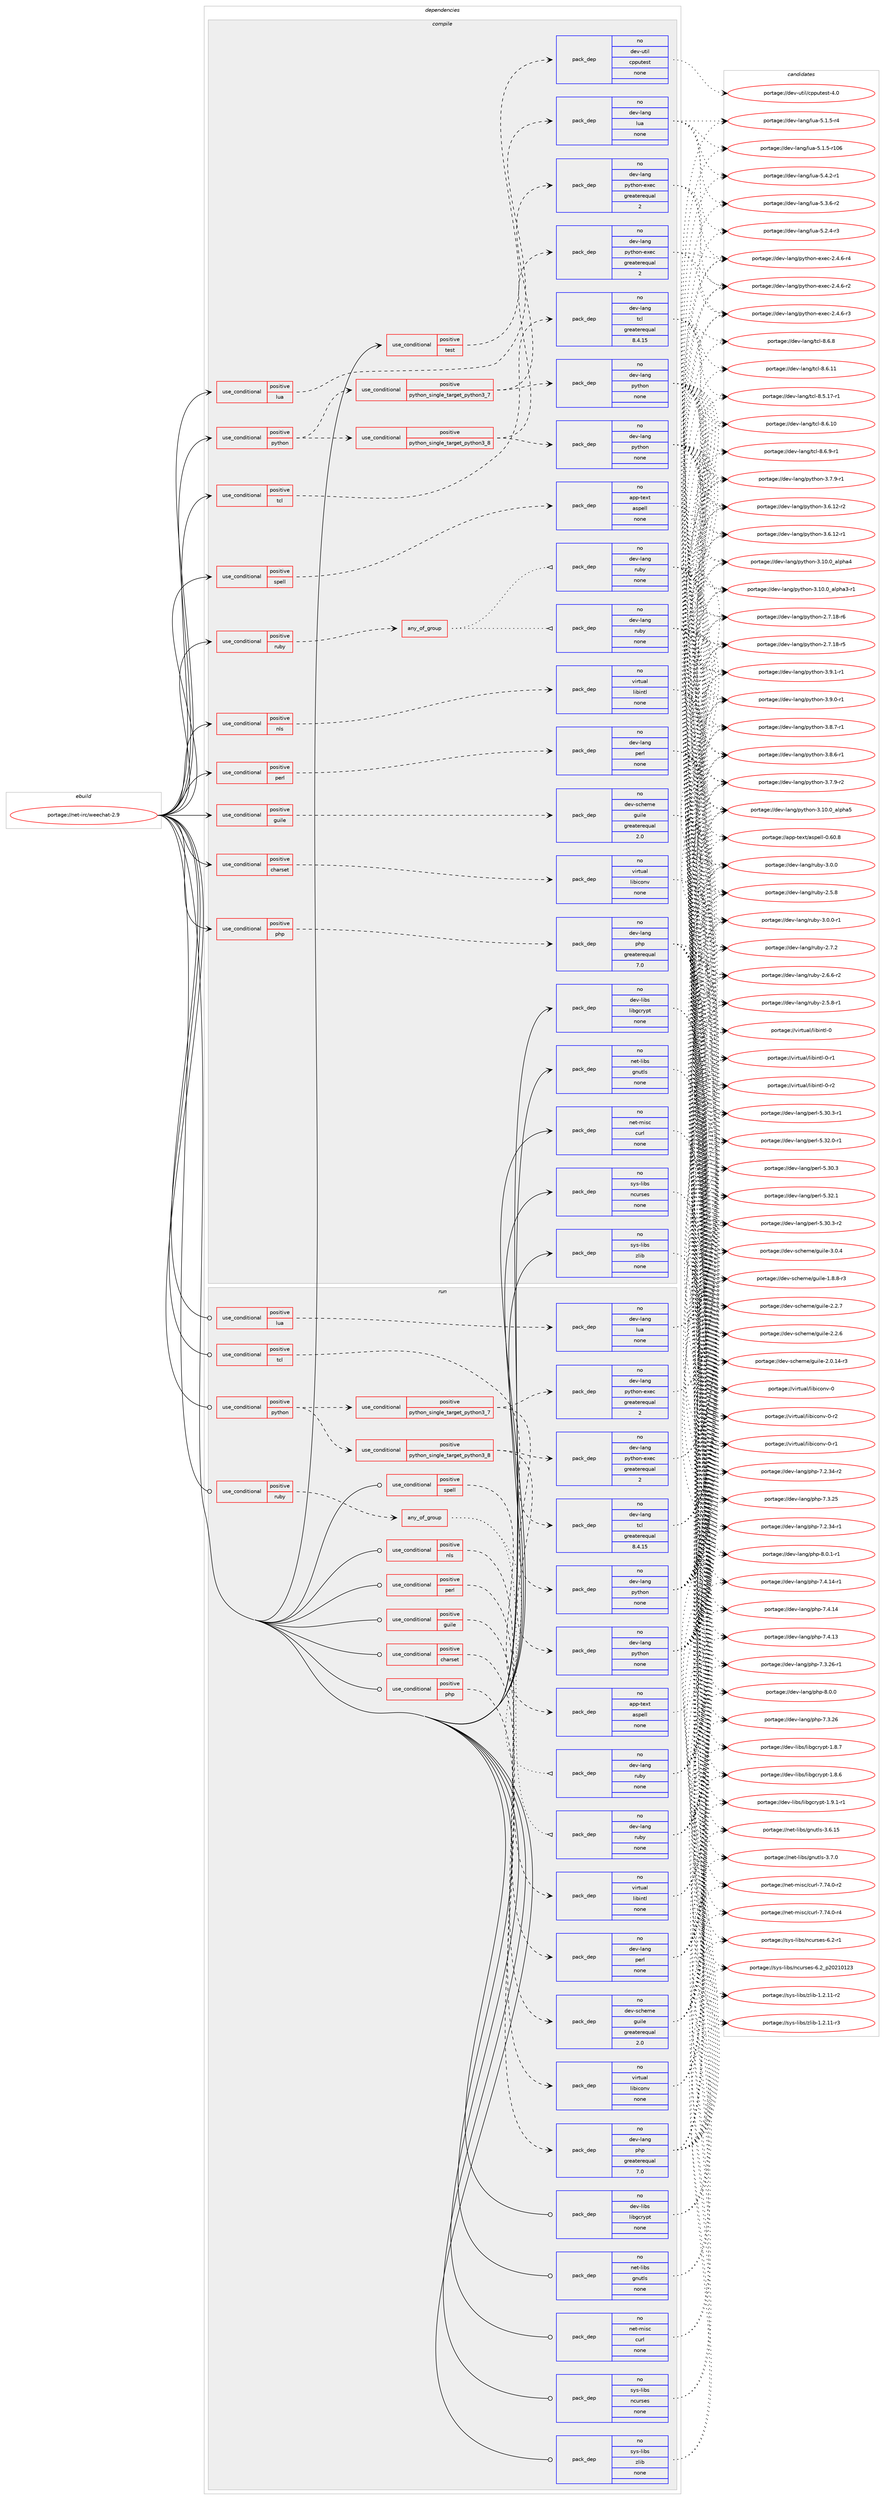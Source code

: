 digraph prolog {

# *************
# Graph options
# *************

newrank=true;
concentrate=true;
compound=true;
graph [rankdir=LR,fontname=Helvetica,fontsize=10,ranksep=1.5];#, ranksep=2.5, nodesep=0.2];
edge  [arrowhead=vee];
node  [fontname=Helvetica,fontsize=10];

# **********
# The ebuild
# **********

subgraph cluster_leftcol {
color=gray;
rank=same;
label=<<i>ebuild</i>>;
id [label="portage://net-irc/weechat-2.9", color=red, width=4, href="../net-irc/weechat-2.9.svg"];
}

# ****************
# The dependencies
# ****************

subgraph cluster_midcol {
color=gray;
label=<<i>dependencies</i>>;
subgraph cluster_compile {
fillcolor="#eeeeee";
style=filled;
label=<<i>compile</i>>;
subgraph cond8462 {
dependency27606 [label=<<TABLE BORDER="0" CELLBORDER="1" CELLSPACING="0" CELLPADDING="4"><TR><TD ROWSPAN="3" CELLPADDING="10">use_conditional</TD></TR><TR><TD>positive</TD></TR><TR><TD>charset</TD></TR></TABLE>>, shape=none, color=red];
subgraph pack18905 {
dependency27607 [label=<<TABLE BORDER="0" CELLBORDER="1" CELLSPACING="0" CELLPADDING="4" WIDTH="220"><TR><TD ROWSPAN="6" CELLPADDING="30">pack_dep</TD></TR><TR><TD WIDTH="110">no</TD></TR><TR><TD>virtual</TD></TR><TR><TD>libiconv</TD></TR><TR><TD>none</TD></TR><TR><TD></TD></TR></TABLE>>, shape=none, color=blue];
}
dependency27606:e -> dependency27607:w [weight=20,style="dashed",arrowhead="vee"];
}
id:e -> dependency27606:w [weight=20,style="solid",arrowhead="vee"];
subgraph cond8463 {
dependency27608 [label=<<TABLE BORDER="0" CELLBORDER="1" CELLSPACING="0" CELLPADDING="4"><TR><TD ROWSPAN="3" CELLPADDING="10">use_conditional</TD></TR><TR><TD>positive</TD></TR><TR><TD>guile</TD></TR></TABLE>>, shape=none, color=red];
subgraph pack18906 {
dependency27609 [label=<<TABLE BORDER="0" CELLBORDER="1" CELLSPACING="0" CELLPADDING="4" WIDTH="220"><TR><TD ROWSPAN="6" CELLPADDING="30">pack_dep</TD></TR><TR><TD WIDTH="110">no</TD></TR><TR><TD>dev-scheme</TD></TR><TR><TD>guile</TD></TR><TR><TD>greaterequal</TD></TR><TR><TD>2.0</TD></TR></TABLE>>, shape=none, color=blue];
}
dependency27608:e -> dependency27609:w [weight=20,style="dashed",arrowhead="vee"];
}
id:e -> dependency27608:w [weight=20,style="solid",arrowhead="vee"];
subgraph cond8464 {
dependency27610 [label=<<TABLE BORDER="0" CELLBORDER="1" CELLSPACING="0" CELLPADDING="4"><TR><TD ROWSPAN="3" CELLPADDING="10">use_conditional</TD></TR><TR><TD>positive</TD></TR><TR><TD>lua</TD></TR></TABLE>>, shape=none, color=red];
subgraph pack18907 {
dependency27611 [label=<<TABLE BORDER="0" CELLBORDER="1" CELLSPACING="0" CELLPADDING="4" WIDTH="220"><TR><TD ROWSPAN="6" CELLPADDING="30">pack_dep</TD></TR><TR><TD WIDTH="110">no</TD></TR><TR><TD>dev-lang</TD></TR><TR><TD>lua</TD></TR><TR><TD>none</TD></TR><TR><TD></TD></TR></TABLE>>, shape=none, color=blue];
}
dependency27610:e -> dependency27611:w [weight=20,style="dashed",arrowhead="vee"];
}
id:e -> dependency27610:w [weight=20,style="solid",arrowhead="vee"];
subgraph cond8465 {
dependency27612 [label=<<TABLE BORDER="0" CELLBORDER="1" CELLSPACING="0" CELLPADDING="4"><TR><TD ROWSPAN="3" CELLPADDING="10">use_conditional</TD></TR><TR><TD>positive</TD></TR><TR><TD>nls</TD></TR></TABLE>>, shape=none, color=red];
subgraph pack18908 {
dependency27613 [label=<<TABLE BORDER="0" CELLBORDER="1" CELLSPACING="0" CELLPADDING="4" WIDTH="220"><TR><TD ROWSPAN="6" CELLPADDING="30">pack_dep</TD></TR><TR><TD WIDTH="110">no</TD></TR><TR><TD>virtual</TD></TR><TR><TD>libintl</TD></TR><TR><TD>none</TD></TR><TR><TD></TD></TR></TABLE>>, shape=none, color=blue];
}
dependency27612:e -> dependency27613:w [weight=20,style="dashed",arrowhead="vee"];
}
id:e -> dependency27612:w [weight=20,style="solid",arrowhead="vee"];
subgraph cond8466 {
dependency27614 [label=<<TABLE BORDER="0" CELLBORDER="1" CELLSPACING="0" CELLPADDING="4"><TR><TD ROWSPAN="3" CELLPADDING="10">use_conditional</TD></TR><TR><TD>positive</TD></TR><TR><TD>perl</TD></TR></TABLE>>, shape=none, color=red];
subgraph pack18909 {
dependency27615 [label=<<TABLE BORDER="0" CELLBORDER="1" CELLSPACING="0" CELLPADDING="4" WIDTH="220"><TR><TD ROWSPAN="6" CELLPADDING="30">pack_dep</TD></TR><TR><TD WIDTH="110">no</TD></TR><TR><TD>dev-lang</TD></TR><TR><TD>perl</TD></TR><TR><TD>none</TD></TR><TR><TD></TD></TR></TABLE>>, shape=none, color=blue];
}
dependency27614:e -> dependency27615:w [weight=20,style="dashed",arrowhead="vee"];
}
id:e -> dependency27614:w [weight=20,style="solid",arrowhead="vee"];
subgraph cond8467 {
dependency27616 [label=<<TABLE BORDER="0" CELLBORDER="1" CELLSPACING="0" CELLPADDING="4"><TR><TD ROWSPAN="3" CELLPADDING="10">use_conditional</TD></TR><TR><TD>positive</TD></TR><TR><TD>php</TD></TR></TABLE>>, shape=none, color=red];
subgraph pack18910 {
dependency27617 [label=<<TABLE BORDER="0" CELLBORDER="1" CELLSPACING="0" CELLPADDING="4" WIDTH="220"><TR><TD ROWSPAN="6" CELLPADDING="30">pack_dep</TD></TR><TR><TD WIDTH="110">no</TD></TR><TR><TD>dev-lang</TD></TR><TR><TD>php</TD></TR><TR><TD>greaterequal</TD></TR><TR><TD>7.0</TD></TR></TABLE>>, shape=none, color=blue];
}
dependency27616:e -> dependency27617:w [weight=20,style="dashed",arrowhead="vee"];
}
id:e -> dependency27616:w [weight=20,style="solid",arrowhead="vee"];
subgraph cond8468 {
dependency27618 [label=<<TABLE BORDER="0" CELLBORDER="1" CELLSPACING="0" CELLPADDING="4"><TR><TD ROWSPAN="3" CELLPADDING="10">use_conditional</TD></TR><TR><TD>positive</TD></TR><TR><TD>python</TD></TR></TABLE>>, shape=none, color=red];
subgraph cond8469 {
dependency27619 [label=<<TABLE BORDER="0" CELLBORDER="1" CELLSPACING="0" CELLPADDING="4"><TR><TD ROWSPAN="3" CELLPADDING="10">use_conditional</TD></TR><TR><TD>positive</TD></TR><TR><TD>python_single_target_python3_7</TD></TR></TABLE>>, shape=none, color=red];
subgraph pack18911 {
dependency27620 [label=<<TABLE BORDER="0" CELLBORDER="1" CELLSPACING="0" CELLPADDING="4" WIDTH="220"><TR><TD ROWSPAN="6" CELLPADDING="30">pack_dep</TD></TR><TR><TD WIDTH="110">no</TD></TR><TR><TD>dev-lang</TD></TR><TR><TD>python</TD></TR><TR><TD>none</TD></TR><TR><TD></TD></TR></TABLE>>, shape=none, color=blue];
}
dependency27619:e -> dependency27620:w [weight=20,style="dashed",arrowhead="vee"];
subgraph pack18912 {
dependency27621 [label=<<TABLE BORDER="0" CELLBORDER="1" CELLSPACING="0" CELLPADDING="4" WIDTH="220"><TR><TD ROWSPAN="6" CELLPADDING="30">pack_dep</TD></TR><TR><TD WIDTH="110">no</TD></TR><TR><TD>dev-lang</TD></TR><TR><TD>python-exec</TD></TR><TR><TD>greaterequal</TD></TR><TR><TD>2</TD></TR></TABLE>>, shape=none, color=blue];
}
dependency27619:e -> dependency27621:w [weight=20,style="dashed",arrowhead="vee"];
}
dependency27618:e -> dependency27619:w [weight=20,style="dashed",arrowhead="vee"];
subgraph cond8470 {
dependency27622 [label=<<TABLE BORDER="0" CELLBORDER="1" CELLSPACING="0" CELLPADDING="4"><TR><TD ROWSPAN="3" CELLPADDING="10">use_conditional</TD></TR><TR><TD>positive</TD></TR><TR><TD>python_single_target_python3_8</TD></TR></TABLE>>, shape=none, color=red];
subgraph pack18913 {
dependency27623 [label=<<TABLE BORDER="0" CELLBORDER="1" CELLSPACING="0" CELLPADDING="4" WIDTH="220"><TR><TD ROWSPAN="6" CELLPADDING="30">pack_dep</TD></TR><TR><TD WIDTH="110">no</TD></TR><TR><TD>dev-lang</TD></TR><TR><TD>python</TD></TR><TR><TD>none</TD></TR><TR><TD></TD></TR></TABLE>>, shape=none, color=blue];
}
dependency27622:e -> dependency27623:w [weight=20,style="dashed",arrowhead="vee"];
subgraph pack18914 {
dependency27624 [label=<<TABLE BORDER="0" CELLBORDER="1" CELLSPACING="0" CELLPADDING="4" WIDTH="220"><TR><TD ROWSPAN="6" CELLPADDING="30">pack_dep</TD></TR><TR><TD WIDTH="110">no</TD></TR><TR><TD>dev-lang</TD></TR><TR><TD>python-exec</TD></TR><TR><TD>greaterequal</TD></TR><TR><TD>2</TD></TR></TABLE>>, shape=none, color=blue];
}
dependency27622:e -> dependency27624:w [weight=20,style="dashed",arrowhead="vee"];
}
dependency27618:e -> dependency27622:w [weight=20,style="dashed",arrowhead="vee"];
}
id:e -> dependency27618:w [weight=20,style="solid",arrowhead="vee"];
subgraph cond8471 {
dependency27625 [label=<<TABLE BORDER="0" CELLBORDER="1" CELLSPACING="0" CELLPADDING="4"><TR><TD ROWSPAN="3" CELLPADDING="10">use_conditional</TD></TR><TR><TD>positive</TD></TR><TR><TD>ruby</TD></TR></TABLE>>, shape=none, color=red];
subgraph any198 {
dependency27626 [label=<<TABLE BORDER="0" CELLBORDER="1" CELLSPACING="0" CELLPADDING="4"><TR><TD CELLPADDING="10">any_of_group</TD></TR></TABLE>>, shape=none, color=red];subgraph pack18915 {
dependency27627 [label=<<TABLE BORDER="0" CELLBORDER="1" CELLSPACING="0" CELLPADDING="4" WIDTH="220"><TR><TD ROWSPAN="6" CELLPADDING="30">pack_dep</TD></TR><TR><TD WIDTH="110">no</TD></TR><TR><TD>dev-lang</TD></TR><TR><TD>ruby</TD></TR><TR><TD>none</TD></TR><TR><TD></TD></TR></TABLE>>, shape=none, color=blue];
}
dependency27626:e -> dependency27627:w [weight=20,style="dotted",arrowhead="oinv"];
subgraph pack18916 {
dependency27628 [label=<<TABLE BORDER="0" CELLBORDER="1" CELLSPACING="0" CELLPADDING="4" WIDTH="220"><TR><TD ROWSPAN="6" CELLPADDING="30">pack_dep</TD></TR><TR><TD WIDTH="110">no</TD></TR><TR><TD>dev-lang</TD></TR><TR><TD>ruby</TD></TR><TR><TD>none</TD></TR><TR><TD></TD></TR></TABLE>>, shape=none, color=blue];
}
dependency27626:e -> dependency27628:w [weight=20,style="dotted",arrowhead="oinv"];
}
dependency27625:e -> dependency27626:w [weight=20,style="dashed",arrowhead="vee"];
}
id:e -> dependency27625:w [weight=20,style="solid",arrowhead="vee"];
subgraph cond8472 {
dependency27629 [label=<<TABLE BORDER="0" CELLBORDER="1" CELLSPACING="0" CELLPADDING="4"><TR><TD ROWSPAN="3" CELLPADDING="10">use_conditional</TD></TR><TR><TD>positive</TD></TR><TR><TD>spell</TD></TR></TABLE>>, shape=none, color=red];
subgraph pack18917 {
dependency27630 [label=<<TABLE BORDER="0" CELLBORDER="1" CELLSPACING="0" CELLPADDING="4" WIDTH="220"><TR><TD ROWSPAN="6" CELLPADDING="30">pack_dep</TD></TR><TR><TD WIDTH="110">no</TD></TR><TR><TD>app-text</TD></TR><TR><TD>aspell</TD></TR><TR><TD>none</TD></TR><TR><TD></TD></TR></TABLE>>, shape=none, color=blue];
}
dependency27629:e -> dependency27630:w [weight=20,style="dashed",arrowhead="vee"];
}
id:e -> dependency27629:w [weight=20,style="solid",arrowhead="vee"];
subgraph cond8473 {
dependency27631 [label=<<TABLE BORDER="0" CELLBORDER="1" CELLSPACING="0" CELLPADDING="4"><TR><TD ROWSPAN="3" CELLPADDING="10">use_conditional</TD></TR><TR><TD>positive</TD></TR><TR><TD>tcl</TD></TR></TABLE>>, shape=none, color=red];
subgraph pack18918 {
dependency27632 [label=<<TABLE BORDER="0" CELLBORDER="1" CELLSPACING="0" CELLPADDING="4" WIDTH="220"><TR><TD ROWSPAN="6" CELLPADDING="30">pack_dep</TD></TR><TR><TD WIDTH="110">no</TD></TR><TR><TD>dev-lang</TD></TR><TR><TD>tcl</TD></TR><TR><TD>greaterequal</TD></TR><TR><TD>8.4.15</TD></TR></TABLE>>, shape=none, color=blue];
}
dependency27631:e -> dependency27632:w [weight=20,style="dashed",arrowhead="vee"];
}
id:e -> dependency27631:w [weight=20,style="solid",arrowhead="vee"];
subgraph cond8474 {
dependency27633 [label=<<TABLE BORDER="0" CELLBORDER="1" CELLSPACING="0" CELLPADDING="4"><TR><TD ROWSPAN="3" CELLPADDING="10">use_conditional</TD></TR><TR><TD>positive</TD></TR><TR><TD>test</TD></TR></TABLE>>, shape=none, color=red];
subgraph pack18919 {
dependency27634 [label=<<TABLE BORDER="0" CELLBORDER="1" CELLSPACING="0" CELLPADDING="4" WIDTH="220"><TR><TD ROWSPAN="6" CELLPADDING="30">pack_dep</TD></TR><TR><TD WIDTH="110">no</TD></TR><TR><TD>dev-util</TD></TR><TR><TD>cpputest</TD></TR><TR><TD>none</TD></TR><TR><TD></TD></TR></TABLE>>, shape=none, color=blue];
}
dependency27633:e -> dependency27634:w [weight=20,style="dashed",arrowhead="vee"];
}
id:e -> dependency27633:w [weight=20,style="solid",arrowhead="vee"];
subgraph pack18920 {
dependency27635 [label=<<TABLE BORDER="0" CELLBORDER="1" CELLSPACING="0" CELLPADDING="4" WIDTH="220"><TR><TD ROWSPAN="6" CELLPADDING="30">pack_dep</TD></TR><TR><TD WIDTH="110">no</TD></TR><TR><TD>dev-libs</TD></TR><TR><TD>libgcrypt</TD></TR><TR><TD>none</TD></TR><TR><TD></TD></TR></TABLE>>, shape=none, color=blue];
}
id:e -> dependency27635:w [weight=20,style="solid",arrowhead="vee"];
subgraph pack18921 {
dependency27636 [label=<<TABLE BORDER="0" CELLBORDER="1" CELLSPACING="0" CELLPADDING="4" WIDTH="220"><TR><TD ROWSPAN="6" CELLPADDING="30">pack_dep</TD></TR><TR><TD WIDTH="110">no</TD></TR><TR><TD>net-libs</TD></TR><TR><TD>gnutls</TD></TR><TR><TD>none</TD></TR><TR><TD></TD></TR></TABLE>>, shape=none, color=blue];
}
id:e -> dependency27636:w [weight=20,style="solid",arrowhead="vee"];
subgraph pack18922 {
dependency27637 [label=<<TABLE BORDER="0" CELLBORDER="1" CELLSPACING="0" CELLPADDING="4" WIDTH="220"><TR><TD ROWSPAN="6" CELLPADDING="30">pack_dep</TD></TR><TR><TD WIDTH="110">no</TD></TR><TR><TD>net-misc</TD></TR><TR><TD>curl</TD></TR><TR><TD>none</TD></TR><TR><TD></TD></TR></TABLE>>, shape=none, color=blue];
}
id:e -> dependency27637:w [weight=20,style="solid",arrowhead="vee"];
subgraph pack18923 {
dependency27638 [label=<<TABLE BORDER="0" CELLBORDER="1" CELLSPACING="0" CELLPADDING="4" WIDTH="220"><TR><TD ROWSPAN="6" CELLPADDING="30">pack_dep</TD></TR><TR><TD WIDTH="110">no</TD></TR><TR><TD>sys-libs</TD></TR><TR><TD>ncurses</TD></TR><TR><TD>none</TD></TR><TR><TD></TD></TR></TABLE>>, shape=none, color=blue];
}
id:e -> dependency27638:w [weight=20,style="solid",arrowhead="vee"];
subgraph pack18924 {
dependency27639 [label=<<TABLE BORDER="0" CELLBORDER="1" CELLSPACING="0" CELLPADDING="4" WIDTH="220"><TR><TD ROWSPAN="6" CELLPADDING="30">pack_dep</TD></TR><TR><TD WIDTH="110">no</TD></TR><TR><TD>sys-libs</TD></TR><TR><TD>zlib</TD></TR><TR><TD>none</TD></TR><TR><TD></TD></TR></TABLE>>, shape=none, color=blue];
}
id:e -> dependency27639:w [weight=20,style="solid",arrowhead="vee"];
}
subgraph cluster_compileandrun {
fillcolor="#eeeeee";
style=filled;
label=<<i>compile and run</i>>;
}
subgraph cluster_run {
fillcolor="#eeeeee";
style=filled;
label=<<i>run</i>>;
subgraph cond8475 {
dependency27640 [label=<<TABLE BORDER="0" CELLBORDER="1" CELLSPACING="0" CELLPADDING="4"><TR><TD ROWSPAN="3" CELLPADDING="10">use_conditional</TD></TR><TR><TD>positive</TD></TR><TR><TD>charset</TD></TR></TABLE>>, shape=none, color=red];
subgraph pack18925 {
dependency27641 [label=<<TABLE BORDER="0" CELLBORDER="1" CELLSPACING="0" CELLPADDING="4" WIDTH="220"><TR><TD ROWSPAN="6" CELLPADDING="30">pack_dep</TD></TR><TR><TD WIDTH="110">no</TD></TR><TR><TD>virtual</TD></TR><TR><TD>libiconv</TD></TR><TR><TD>none</TD></TR><TR><TD></TD></TR></TABLE>>, shape=none, color=blue];
}
dependency27640:e -> dependency27641:w [weight=20,style="dashed",arrowhead="vee"];
}
id:e -> dependency27640:w [weight=20,style="solid",arrowhead="odot"];
subgraph cond8476 {
dependency27642 [label=<<TABLE BORDER="0" CELLBORDER="1" CELLSPACING="0" CELLPADDING="4"><TR><TD ROWSPAN="3" CELLPADDING="10">use_conditional</TD></TR><TR><TD>positive</TD></TR><TR><TD>guile</TD></TR></TABLE>>, shape=none, color=red];
subgraph pack18926 {
dependency27643 [label=<<TABLE BORDER="0" CELLBORDER="1" CELLSPACING="0" CELLPADDING="4" WIDTH="220"><TR><TD ROWSPAN="6" CELLPADDING="30">pack_dep</TD></TR><TR><TD WIDTH="110">no</TD></TR><TR><TD>dev-scheme</TD></TR><TR><TD>guile</TD></TR><TR><TD>greaterequal</TD></TR><TR><TD>2.0</TD></TR></TABLE>>, shape=none, color=blue];
}
dependency27642:e -> dependency27643:w [weight=20,style="dashed",arrowhead="vee"];
}
id:e -> dependency27642:w [weight=20,style="solid",arrowhead="odot"];
subgraph cond8477 {
dependency27644 [label=<<TABLE BORDER="0" CELLBORDER="1" CELLSPACING="0" CELLPADDING="4"><TR><TD ROWSPAN="3" CELLPADDING="10">use_conditional</TD></TR><TR><TD>positive</TD></TR><TR><TD>lua</TD></TR></TABLE>>, shape=none, color=red];
subgraph pack18927 {
dependency27645 [label=<<TABLE BORDER="0" CELLBORDER="1" CELLSPACING="0" CELLPADDING="4" WIDTH="220"><TR><TD ROWSPAN="6" CELLPADDING="30">pack_dep</TD></TR><TR><TD WIDTH="110">no</TD></TR><TR><TD>dev-lang</TD></TR><TR><TD>lua</TD></TR><TR><TD>none</TD></TR><TR><TD></TD></TR></TABLE>>, shape=none, color=blue];
}
dependency27644:e -> dependency27645:w [weight=20,style="dashed",arrowhead="vee"];
}
id:e -> dependency27644:w [weight=20,style="solid",arrowhead="odot"];
subgraph cond8478 {
dependency27646 [label=<<TABLE BORDER="0" CELLBORDER="1" CELLSPACING="0" CELLPADDING="4"><TR><TD ROWSPAN="3" CELLPADDING="10">use_conditional</TD></TR><TR><TD>positive</TD></TR><TR><TD>nls</TD></TR></TABLE>>, shape=none, color=red];
subgraph pack18928 {
dependency27647 [label=<<TABLE BORDER="0" CELLBORDER="1" CELLSPACING="0" CELLPADDING="4" WIDTH="220"><TR><TD ROWSPAN="6" CELLPADDING="30">pack_dep</TD></TR><TR><TD WIDTH="110">no</TD></TR><TR><TD>virtual</TD></TR><TR><TD>libintl</TD></TR><TR><TD>none</TD></TR><TR><TD></TD></TR></TABLE>>, shape=none, color=blue];
}
dependency27646:e -> dependency27647:w [weight=20,style="dashed",arrowhead="vee"];
}
id:e -> dependency27646:w [weight=20,style="solid",arrowhead="odot"];
subgraph cond8479 {
dependency27648 [label=<<TABLE BORDER="0" CELLBORDER="1" CELLSPACING="0" CELLPADDING="4"><TR><TD ROWSPAN="3" CELLPADDING="10">use_conditional</TD></TR><TR><TD>positive</TD></TR><TR><TD>perl</TD></TR></TABLE>>, shape=none, color=red];
subgraph pack18929 {
dependency27649 [label=<<TABLE BORDER="0" CELLBORDER="1" CELLSPACING="0" CELLPADDING="4" WIDTH="220"><TR><TD ROWSPAN="6" CELLPADDING="30">pack_dep</TD></TR><TR><TD WIDTH="110">no</TD></TR><TR><TD>dev-lang</TD></TR><TR><TD>perl</TD></TR><TR><TD>none</TD></TR><TR><TD></TD></TR></TABLE>>, shape=none, color=blue];
}
dependency27648:e -> dependency27649:w [weight=20,style="dashed",arrowhead="vee"];
}
id:e -> dependency27648:w [weight=20,style="solid",arrowhead="odot"];
subgraph cond8480 {
dependency27650 [label=<<TABLE BORDER="0" CELLBORDER="1" CELLSPACING="0" CELLPADDING="4"><TR><TD ROWSPAN="3" CELLPADDING="10">use_conditional</TD></TR><TR><TD>positive</TD></TR><TR><TD>php</TD></TR></TABLE>>, shape=none, color=red];
subgraph pack18930 {
dependency27651 [label=<<TABLE BORDER="0" CELLBORDER="1" CELLSPACING="0" CELLPADDING="4" WIDTH="220"><TR><TD ROWSPAN="6" CELLPADDING="30">pack_dep</TD></TR><TR><TD WIDTH="110">no</TD></TR><TR><TD>dev-lang</TD></TR><TR><TD>php</TD></TR><TR><TD>greaterequal</TD></TR><TR><TD>7.0</TD></TR></TABLE>>, shape=none, color=blue];
}
dependency27650:e -> dependency27651:w [weight=20,style="dashed",arrowhead="vee"];
}
id:e -> dependency27650:w [weight=20,style="solid",arrowhead="odot"];
subgraph cond8481 {
dependency27652 [label=<<TABLE BORDER="0" CELLBORDER="1" CELLSPACING="0" CELLPADDING="4"><TR><TD ROWSPAN="3" CELLPADDING="10">use_conditional</TD></TR><TR><TD>positive</TD></TR><TR><TD>python</TD></TR></TABLE>>, shape=none, color=red];
subgraph cond8482 {
dependency27653 [label=<<TABLE BORDER="0" CELLBORDER="1" CELLSPACING="0" CELLPADDING="4"><TR><TD ROWSPAN="3" CELLPADDING="10">use_conditional</TD></TR><TR><TD>positive</TD></TR><TR><TD>python_single_target_python3_7</TD></TR></TABLE>>, shape=none, color=red];
subgraph pack18931 {
dependency27654 [label=<<TABLE BORDER="0" CELLBORDER="1" CELLSPACING="0" CELLPADDING="4" WIDTH="220"><TR><TD ROWSPAN="6" CELLPADDING="30">pack_dep</TD></TR><TR><TD WIDTH="110">no</TD></TR><TR><TD>dev-lang</TD></TR><TR><TD>python</TD></TR><TR><TD>none</TD></TR><TR><TD></TD></TR></TABLE>>, shape=none, color=blue];
}
dependency27653:e -> dependency27654:w [weight=20,style="dashed",arrowhead="vee"];
subgraph pack18932 {
dependency27655 [label=<<TABLE BORDER="0" CELLBORDER="1" CELLSPACING="0" CELLPADDING="4" WIDTH="220"><TR><TD ROWSPAN="6" CELLPADDING="30">pack_dep</TD></TR><TR><TD WIDTH="110">no</TD></TR><TR><TD>dev-lang</TD></TR><TR><TD>python-exec</TD></TR><TR><TD>greaterequal</TD></TR><TR><TD>2</TD></TR></TABLE>>, shape=none, color=blue];
}
dependency27653:e -> dependency27655:w [weight=20,style="dashed",arrowhead="vee"];
}
dependency27652:e -> dependency27653:w [weight=20,style="dashed",arrowhead="vee"];
subgraph cond8483 {
dependency27656 [label=<<TABLE BORDER="0" CELLBORDER="1" CELLSPACING="0" CELLPADDING="4"><TR><TD ROWSPAN="3" CELLPADDING="10">use_conditional</TD></TR><TR><TD>positive</TD></TR><TR><TD>python_single_target_python3_8</TD></TR></TABLE>>, shape=none, color=red];
subgraph pack18933 {
dependency27657 [label=<<TABLE BORDER="0" CELLBORDER="1" CELLSPACING="0" CELLPADDING="4" WIDTH="220"><TR><TD ROWSPAN="6" CELLPADDING="30">pack_dep</TD></TR><TR><TD WIDTH="110">no</TD></TR><TR><TD>dev-lang</TD></TR><TR><TD>python</TD></TR><TR><TD>none</TD></TR><TR><TD></TD></TR></TABLE>>, shape=none, color=blue];
}
dependency27656:e -> dependency27657:w [weight=20,style="dashed",arrowhead="vee"];
subgraph pack18934 {
dependency27658 [label=<<TABLE BORDER="0" CELLBORDER="1" CELLSPACING="0" CELLPADDING="4" WIDTH="220"><TR><TD ROWSPAN="6" CELLPADDING="30">pack_dep</TD></TR><TR><TD WIDTH="110">no</TD></TR><TR><TD>dev-lang</TD></TR><TR><TD>python-exec</TD></TR><TR><TD>greaterequal</TD></TR><TR><TD>2</TD></TR></TABLE>>, shape=none, color=blue];
}
dependency27656:e -> dependency27658:w [weight=20,style="dashed",arrowhead="vee"];
}
dependency27652:e -> dependency27656:w [weight=20,style="dashed",arrowhead="vee"];
}
id:e -> dependency27652:w [weight=20,style="solid",arrowhead="odot"];
subgraph cond8484 {
dependency27659 [label=<<TABLE BORDER="0" CELLBORDER="1" CELLSPACING="0" CELLPADDING="4"><TR><TD ROWSPAN="3" CELLPADDING="10">use_conditional</TD></TR><TR><TD>positive</TD></TR><TR><TD>ruby</TD></TR></TABLE>>, shape=none, color=red];
subgraph any199 {
dependency27660 [label=<<TABLE BORDER="0" CELLBORDER="1" CELLSPACING="0" CELLPADDING="4"><TR><TD CELLPADDING="10">any_of_group</TD></TR></TABLE>>, shape=none, color=red];subgraph pack18935 {
dependency27661 [label=<<TABLE BORDER="0" CELLBORDER="1" CELLSPACING="0" CELLPADDING="4" WIDTH="220"><TR><TD ROWSPAN="6" CELLPADDING="30">pack_dep</TD></TR><TR><TD WIDTH="110">no</TD></TR><TR><TD>dev-lang</TD></TR><TR><TD>ruby</TD></TR><TR><TD>none</TD></TR><TR><TD></TD></TR></TABLE>>, shape=none, color=blue];
}
dependency27660:e -> dependency27661:w [weight=20,style="dotted",arrowhead="oinv"];
subgraph pack18936 {
dependency27662 [label=<<TABLE BORDER="0" CELLBORDER="1" CELLSPACING="0" CELLPADDING="4" WIDTH="220"><TR><TD ROWSPAN="6" CELLPADDING="30">pack_dep</TD></TR><TR><TD WIDTH="110">no</TD></TR><TR><TD>dev-lang</TD></TR><TR><TD>ruby</TD></TR><TR><TD>none</TD></TR><TR><TD></TD></TR></TABLE>>, shape=none, color=blue];
}
dependency27660:e -> dependency27662:w [weight=20,style="dotted",arrowhead="oinv"];
}
dependency27659:e -> dependency27660:w [weight=20,style="dashed",arrowhead="vee"];
}
id:e -> dependency27659:w [weight=20,style="solid",arrowhead="odot"];
subgraph cond8485 {
dependency27663 [label=<<TABLE BORDER="0" CELLBORDER="1" CELLSPACING="0" CELLPADDING="4"><TR><TD ROWSPAN="3" CELLPADDING="10">use_conditional</TD></TR><TR><TD>positive</TD></TR><TR><TD>spell</TD></TR></TABLE>>, shape=none, color=red];
subgraph pack18937 {
dependency27664 [label=<<TABLE BORDER="0" CELLBORDER="1" CELLSPACING="0" CELLPADDING="4" WIDTH="220"><TR><TD ROWSPAN="6" CELLPADDING="30">pack_dep</TD></TR><TR><TD WIDTH="110">no</TD></TR><TR><TD>app-text</TD></TR><TR><TD>aspell</TD></TR><TR><TD>none</TD></TR><TR><TD></TD></TR></TABLE>>, shape=none, color=blue];
}
dependency27663:e -> dependency27664:w [weight=20,style="dashed",arrowhead="vee"];
}
id:e -> dependency27663:w [weight=20,style="solid",arrowhead="odot"];
subgraph cond8486 {
dependency27665 [label=<<TABLE BORDER="0" CELLBORDER="1" CELLSPACING="0" CELLPADDING="4"><TR><TD ROWSPAN="3" CELLPADDING="10">use_conditional</TD></TR><TR><TD>positive</TD></TR><TR><TD>tcl</TD></TR></TABLE>>, shape=none, color=red];
subgraph pack18938 {
dependency27666 [label=<<TABLE BORDER="0" CELLBORDER="1" CELLSPACING="0" CELLPADDING="4" WIDTH="220"><TR><TD ROWSPAN="6" CELLPADDING="30">pack_dep</TD></TR><TR><TD WIDTH="110">no</TD></TR><TR><TD>dev-lang</TD></TR><TR><TD>tcl</TD></TR><TR><TD>greaterequal</TD></TR><TR><TD>8.4.15</TD></TR></TABLE>>, shape=none, color=blue];
}
dependency27665:e -> dependency27666:w [weight=20,style="dashed",arrowhead="vee"];
}
id:e -> dependency27665:w [weight=20,style="solid",arrowhead="odot"];
subgraph pack18939 {
dependency27667 [label=<<TABLE BORDER="0" CELLBORDER="1" CELLSPACING="0" CELLPADDING="4" WIDTH="220"><TR><TD ROWSPAN="6" CELLPADDING="30">pack_dep</TD></TR><TR><TD WIDTH="110">no</TD></TR><TR><TD>dev-libs</TD></TR><TR><TD>libgcrypt</TD></TR><TR><TD>none</TD></TR><TR><TD></TD></TR></TABLE>>, shape=none, color=blue];
}
id:e -> dependency27667:w [weight=20,style="solid",arrowhead="odot"];
subgraph pack18940 {
dependency27668 [label=<<TABLE BORDER="0" CELLBORDER="1" CELLSPACING="0" CELLPADDING="4" WIDTH="220"><TR><TD ROWSPAN="6" CELLPADDING="30">pack_dep</TD></TR><TR><TD WIDTH="110">no</TD></TR><TR><TD>net-libs</TD></TR><TR><TD>gnutls</TD></TR><TR><TD>none</TD></TR><TR><TD></TD></TR></TABLE>>, shape=none, color=blue];
}
id:e -> dependency27668:w [weight=20,style="solid",arrowhead="odot"];
subgraph pack18941 {
dependency27669 [label=<<TABLE BORDER="0" CELLBORDER="1" CELLSPACING="0" CELLPADDING="4" WIDTH="220"><TR><TD ROWSPAN="6" CELLPADDING="30">pack_dep</TD></TR><TR><TD WIDTH="110">no</TD></TR><TR><TD>net-misc</TD></TR><TR><TD>curl</TD></TR><TR><TD>none</TD></TR><TR><TD></TD></TR></TABLE>>, shape=none, color=blue];
}
id:e -> dependency27669:w [weight=20,style="solid",arrowhead="odot"];
subgraph pack18942 {
dependency27670 [label=<<TABLE BORDER="0" CELLBORDER="1" CELLSPACING="0" CELLPADDING="4" WIDTH="220"><TR><TD ROWSPAN="6" CELLPADDING="30">pack_dep</TD></TR><TR><TD WIDTH="110">no</TD></TR><TR><TD>sys-libs</TD></TR><TR><TD>ncurses</TD></TR><TR><TD>none</TD></TR><TR><TD></TD></TR></TABLE>>, shape=none, color=blue];
}
id:e -> dependency27670:w [weight=20,style="solid",arrowhead="odot"];
subgraph pack18943 {
dependency27671 [label=<<TABLE BORDER="0" CELLBORDER="1" CELLSPACING="0" CELLPADDING="4" WIDTH="220"><TR><TD ROWSPAN="6" CELLPADDING="30">pack_dep</TD></TR><TR><TD WIDTH="110">no</TD></TR><TR><TD>sys-libs</TD></TR><TR><TD>zlib</TD></TR><TR><TD>none</TD></TR><TR><TD></TD></TR></TABLE>>, shape=none, color=blue];
}
id:e -> dependency27671:w [weight=20,style="solid",arrowhead="odot"];
}
}

# **************
# The candidates
# **************

subgraph cluster_choices {
rank=same;
color=gray;
label=<<i>candidates</i>>;

subgraph choice18905 {
color=black;
nodesep=1;
choice1181051141161179710847108105981059911111011845484511450 [label="portage://virtual/libiconv-0-r2", color=red, width=4,href="../virtual/libiconv-0-r2.svg"];
choice1181051141161179710847108105981059911111011845484511449 [label="portage://virtual/libiconv-0-r1", color=red, width=4,href="../virtual/libiconv-0-r1.svg"];
choice118105114116117971084710810598105991111101184548 [label="portage://virtual/libiconv-0", color=red, width=4,href="../virtual/libiconv-0.svg"];
dependency27607:e -> choice1181051141161179710847108105981059911111011845484511450:w [style=dotted,weight="100"];
dependency27607:e -> choice1181051141161179710847108105981059911111011845484511449:w [style=dotted,weight="100"];
dependency27607:e -> choice118105114116117971084710810598105991111101184548:w [style=dotted,weight="100"];
}
subgraph choice18906 {
color=black;
nodesep=1;
choice100101118451159910410110910147103117105108101455146484652 [label="portage://dev-scheme/guile-3.0.4", color=red, width=4,href="../dev-scheme/guile-3.0.4.svg"];
choice100101118451159910410110910147103117105108101455046504655 [label="portage://dev-scheme/guile-2.2.7", color=red, width=4,href="../dev-scheme/guile-2.2.7.svg"];
choice100101118451159910410110910147103117105108101455046504654 [label="portage://dev-scheme/guile-2.2.6", color=red, width=4,href="../dev-scheme/guile-2.2.6.svg"];
choice100101118451159910410110910147103117105108101455046484649524511451 [label="portage://dev-scheme/guile-2.0.14-r3", color=red, width=4,href="../dev-scheme/guile-2.0.14-r3.svg"];
choice1001011184511599104101109101471031171051081014549465646564511451 [label="portage://dev-scheme/guile-1.8.8-r3", color=red, width=4,href="../dev-scheme/guile-1.8.8-r3.svg"];
dependency27609:e -> choice100101118451159910410110910147103117105108101455146484652:w [style=dotted,weight="100"];
dependency27609:e -> choice100101118451159910410110910147103117105108101455046504655:w [style=dotted,weight="100"];
dependency27609:e -> choice100101118451159910410110910147103117105108101455046504654:w [style=dotted,weight="100"];
dependency27609:e -> choice100101118451159910410110910147103117105108101455046484649524511451:w [style=dotted,weight="100"];
dependency27609:e -> choice1001011184511599104101109101471031171051081014549465646564511451:w [style=dotted,weight="100"];
}
subgraph choice18907 {
color=black;
nodesep=1;
choice100101118451089711010347108117974553465246504511449 [label="portage://dev-lang/lua-5.4.2-r1", color=red, width=4,href="../dev-lang/lua-5.4.2-r1.svg"];
choice100101118451089711010347108117974553465146544511450 [label="portage://dev-lang/lua-5.3.6-r2", color=red, width=4,href="../dev-lang/lua-5.3.6-r2.svg"];
choice100101118451089711010347108117974553465046524511451 [label="portage://dev-lang/lua-5.2.4-r3", color=red, width=4,href="../dev-lang/lua-5.2.4-r3.svg"];
choice100101118451089711010347108117974553464946534511452 [label="portage://dev-lang/lua-5.1.5-r4", color=red, width=4,href="../dev-lang/lua-5.1.5-r4.svg"];
choice1001011184510897110103471081179745534649465345114494854 [label="portage://dev-lang/lua-5.1.5-r106", color=red, width=4,href="../dev-lang/lua-5.1.5-r106.svg"];
dependency27611:e -> choice100101118451089711010347108117974553465246504511449:w [style=dotted,weight="100"];
dependency27611:e -> choice100101118451089711010347108117974553465146544511450:w [style=dotted,weight="100"];
dependency27611:e -> choice100101118451089711010347108117974553465046524511451:w [style=dotted,weight="100"];
dependency27611:e -> choice100101118451089711010347108117974553464946534511452:w [style=dotted,weight="100"];
dependency27611:e -> choice1001011184510897110103471081179745534649465345114494854:w [style=dotted,weight="100"];
}
subgraph choice18908 {
color=black;
nodesep=1;
choice11810511411611797108471081059810511011610845484511450 [label="portage://virtual/libintl-0-r2", color=red, width=4,href="../virtual/libintl-0-r2.svg"];
choice11810511411611797108471081059810511011610845484511449 [label="portage://virtual/libintl-0-r1", color=red, width=4,href="../virtual/libintl-0-r1.svg"];
choice1181051141161179710847108105981051101161084548 [label="portage://virtual/libintl-0", color=red, width=4,href="../virtual/libintl-0.svg"];
dependency27613:e -> choice11810511411611797108471081059810511011610845484511450:w [style=dotted,weight="100"];
dependency27613:e -> choice11810511411611797108471081059810511011610845484511449:w [style=dotted,weight="100"];
dependency27613:e -> choice1181051141161179710847108105981051101161084548:w [style=dotted,weight="100"];
}
subgraph choice18909 {
color=black;
nodesep=1;
choice10010111845108971101034711210111410845534651504649 [label="portage://dev-lang/perl-5.32.1", color=red, width=4,href="../dev-lang/perl-5.32.1.svg"];
choice100101118451089711010347112101114108455346515046484511449 [label="portage://dev-lang/perl-5.32.0-r1", color=red, width=4,href="../dev-lang/perl-5.32.0-r1.svg"];
choice100101118451089711010347112101114108455346514846514511450 [label="portage://dev-lang/perl-5.30.3-r2", color=red, width=4,href="../dev-lang/perl-5.30.3-r2.svg"];
choice100101118451089711010347112101114108455346514846514511449 [label="portage://dev-lang/perl-5.30.3-r1", color=red, width=4,href="../dev-lang/perl-5.30.3-r1.svg"];
choice10010111845108971101034711210111410845534651484651 [label="portage://dev-lang/perl-5.30.3", color=red, width=4,href="../dev-lang/perl-5.30.3.svg"];
dependency27615:e -> choice10010111845108971101034711210111410845534651504649:w [style=dotted,weight="100"];
dependency27615:e -> choice100101118451089711010347112101114108455346515046484511449:w [style=dotted,weight="100"];
dependency27615:e -> choice100101118451089711010347112101114108455346514846514511450:w [style=dotted,weight="100"];
dependency27615:e -> choice100101118451089711010347112101114108455346514846514511449:w [style=dotted,weight="100"];
dependency27615:e -> choice10010111845108971101034711210111410845534651484651:w [style=dotted,weight="100"];
}
subgraph choice18910 {
color=black;
nodesep=1;
choice1001011184510897110103471121041124556464846494511449 [label="portage://dev-lang/php-8.0.1-r1", color=red, width=4,href="../dev-lang/php-8.0.1-r1.svg"];
choice100101118451089711010347112104112455646484648 [label="portage://dev-lang/php-8.0.0", color=red, width=4,href="../dev-lang/php-8.0.0.svg"];
choice100101118451089711010347112104112455546524649524511449 [label="portage://dev-lang/php-7.4.14-r1", color=red, width=4,href="../dev-lang/php-7.4.14-r1.svg"];
choice10010111845108971101034711210411245554652464952 [label="portage://dev-lang/php-7.4.14", color=red, width=4,href="../dev-lang/php-7.4.14.svg"];
choice10010111845108971101034711210411245554652464951 [label="portage://dev-lang/php-7.4.13", color=red, width=4,href="../dev-lang/php-7.4.13.svg"];
choice100101118451089711010347112104112455546514650544511449 [label="portage://dev-lang/php-7.3.26-r1", color=red, width=4,href="../dev-lang/php-7.3.26-r1.svg"];
choice10010111845108971101034711210411245554651465054 [label="portage://dev-lang/php-7.3.26", color=red, width=4,href="../dev-lang/php-7.3.26.svg"];
choice10010111845108971101034711210411245554651465053 [label="portage://dev-lang/php-7.3.25", color=red, width=4,href="../dev-lang/php-7.3.25.svg"];
choice100101118451089711010347112104112455546504651524511450 [label="portage://dev-lang/php-7.2.34-r2", color=red, width=4,href="../dev-lang/php-7.2.34-r2.svg"];
choice100101118451089711010347112104112455546504651524511449 [label="portage://dev-lang/php-7.2.34-r1", color=red, width=4,href="../dev-lang/php-7.2.34-r1.svg"];
dependency27617:e -> choice1001011184510897110103471121041124556464846494511449:w [style=dotted,weight="100"];
dependency27617:e -> choice100101118451089711010347112104112455646484648:w [style=dotted,weight="100"];
dependency27617:e -> choice100101118451089711010347112104112455546524649524511449:w [style=dotted,weight="100"];
dependency27617:e -> choice10010111845108971101034711210411245554652464952:w [style=dotted,weight="100"];
dependency27617:e -> choice10010111845108971101034711210411245554652464951:w [style=dotted,weight="100"];
dependency27617:e -> choice100101118451089711010347112104112455546514650544511449:w [style=dotted,weight="100"];
dependency27617:e -> choice10010111845108971101034711210411245554651465054:w [style=dotted,weight="100"];
dependency27617:e -> choice10010111845108971101034711210411245554651465053:w [style=dotted,weight="100"];
dependency27617:e -> choice100101118451089711010347112104112455546504651524511450:w [style=dotted,weight="100"];
dependency27617:e -> choice100101118451089711010347112104112455546504651524511449:w [style=dotted,weight="100"];
}
subgraph choice18911 {
color=black;
nodesep=1;
choice1001011184510897110103471121211161041111104551465746494511449 [label="portage://dev-lang/python-3.9.1-r1", color=red, width=4,href="../dev-lang/python-3.9.1-r1.svg"];
choice1001011184510897110103471121211161041111104551465746484511449 [label="portage://dev-lang/python-3.9.0-r1", color=red, width=4,href="../dev-lang/python-3.9.0-r1.svg"];
choice1001011184510897110103471121211161041111104551465646554511449 [label="portage://dev-lang/python-3.8.7-r1", color=red, width=4,href="../dev-lang/python-3.8.7-r1.svg"];
choice1001011184510897110103471121211161041111104551465646544511449 [label="portage://dev-lang/python-3.8.6-r1", color=red, width=4,href="../dev-lang/python-3.8.6-r1.svg"];
choice1001011184510897110103471121211161041111104551465546574511450 [label="portage://dev-lang/python-3.7.9-r2", color=red, width=4,href="../dev-lang/python-3.7.9-r2.svg"];
choice1001011184510897110103471121211161041111104551465546574511449 [label="portage://dev-lang/python-3.7.9-r1", color=red, width=4,href="../dev-lang/python-3.7.9-r1.svg"];
choice100101118451089711010347112121116104111110455146544649504511450 [label="portage://dev-lang/python-3.6.12-r2", color=red, width=4,href="../dev-lang/python-3.6.12-r2.svg"];
choice100101118451089711010347112121116104111110455146544649504511449 [label="portage://dev-lang/python-3.6.12-r1", color=red, width=4,href="../dev-lang/python-3.6.12-r1.svg"];
choice1001011184510897110103471121211161041111104551464948464895971081121049753 [label="portage://dev-lang/python-3.10.0_alpha5", color=red, width=4,href="../dev-lang/python-3.10.0_alpha5.svg"];
choice1001011184510897110103471121211161041111104551464948464895971081121049752 [label="portage://dev-lang/python-3.10.0_alpha4", color=red, width=4,href="../dev-lang/python-3.10.0_alpha4.svg"];
choice10010111845108971101034711212111610411111045514649484648959710811210497514511449 [label="portage://dev-lang/python-3.10.0_alpha3-r1", color=red, width=4,href="../dev-lang/python-3.10.0_alpha3-r1.svg"];
choice100101118451089711010347112121116104111110455046554649564511454 [label="portage://dev-lang/python-2.7.18-r6", color=red, width=4,href="../dev-lang/python-2.7.18-r6.svg"];
choice100101118451089711010347112121116104111110455046554649564511453 [label="portage://dev-lang/python-2.7.18-r5", color=red, width=4,href="../dev-lang/python-2.7.18-r5.svg"];
dependency27620:e -> choice1001011184510897110103471121211161041111104551465746494511449:w [style=dotted,weight="100"];
dependency27620:e -> choice1001011184510897110103471121211161041111104551465746484511449:w [style=dotted,weight="100"];
dependency27620:e -> choice1001011184510897110103471121211161041111104551465646554511449:w [style=dotted,weight="100"];
dependency27620:e -> choice1001011184510897110103471121211161041111104551465646544511449:w [style=dotted,weight="100"];
dependency27620:e -> choice1001011184510897110103471121211161041111104551465546574511450:w [style=dotted,weight="100"];
dependency27620:e -> choice1001011184510897110103471121211161041111104551465546574511449:w [style=dotted,weight="100"];
dependency27620:e -> choice100101118451089711010347112121116104111110455146544649504511450:w [style=dotted,weight="100"];
dependency27620:e -> choice100101118451089711010347112121116104111110455146544649504511449:w [style=dotted,weight="100"];
dependency27620:e -> choice1001011184510897110103471121211161041111104551464948464895971081121049753:w [style=dotted,weight="100"];
dependency27620:e -> choice1001011184510897110103471121211161041111104551464948464895971081121049752:w [style=dotted,weight="100"];
dependency27620:e -> choice10010111845108971101034711212111610411111045514649484648959710811210497514511449:w [style=dotted,weight="100"];
dependency27620:e -> choice100101118451089711010347112121116104111110455046554649564511454:w [style=dotted,weight="100"];
dependency27620:e -> choice100101118451089711010347112121116104111110455046554649564511453:w [style=dotted,weight="100"];
}
subgraph choice18912 {
color=black;
nodesep=1;
choice10010111845108971101034711212111610411111045101120101994550465246544511452 [label="portage://dev-lang/python-exec-2.4.6-r4", color=red, width=4,href="../dev-lang/python-exec-2.4.6-r4.svg"];
choice10010111845108971101034711212111610411111045101120101994550465246544511451 [label="portage://dev-lang/python-exec-2.4.6-r3", color=red, width=4,href="../dev-lang/python-exec-2.4.6-r3.svg"];
choice10010111845108971101034711212111610411111045101120101994550465246544511450 [label="portage://dev-lang/python-exec-2.4.6-r2", color=red, width=4,href="../dev-lang/python-exec-2.4.6-r2.svg"];
dependency27621:e -> choice10010111845108971101034711212111610411111045101120101994550465246544511452:w [style=dotted,weight="100"];
dependency27621:e -> choice10010111845108971101034711212111610411111045101120101994550465246544511451:w [style=dotted,weight="100"];
dependency27621:e -> choice10010111845108971101034711212111610411111045101120101994550465246544511450:w [style=dotted,weight="100"];
}
subgraph choice18913 {
color=black;
nodesep=1;
choice1001011184510897110103471121211161041111104551465746494511449 [label="portage://dev-lang/python-3.9.1-r1", color=red, width=4,href="../dev-lang/python-3.9.1-r1.svg"];
choice1001011184510897110103471121211161041111104551465746484511449 [label="portage://dev-lang/python-3.9.0-r1", color=red, width=4,href="../dev-lang/python-3.9.0-r1.svg"];
choice1001011184510897110103471121211161041111104551465646554511449 [label="portage://dev-lang/python-3.8.7-r1", color=red, width=4,href="../dev-lang/python-3.8.7-r1.svg"];
choice1001011184510897110103471121211161041111104551465646544511449 [label="portage://dev-lang/python-3.8.6-r1", color=red, width=4,href="../dev-lang/python-3.8.6-r1.svg"];
choice1001011184510897110103471121211161041111104551465546574511450 [label="portage://dev-lang/python-3.7.9-r2", color=red, width=4,href="../dev-lang/python-3.7.9-r2.svg"];
choice1001011184510897110103471121211161041111104551465546574511449 [label="portage://dev-lang/python-3.7.9-r1", color=red, width=4,href="../dev-lang/python-3.7.9-r1.svg"];
choice100101118451089711010347112121116104111110455146544649504511450 [label="portage://dev-lang/python-3.6.12-r2", color=red, width=4,href="../dev-lang/python-3.6.12-r2.svg"];
choice100101118451089711010347112121116104111110455146544649504511449 [label="portage://dev-lang/python-3.6.12-r1", color=red, width=4,href="../dev-lang/python-3.6.12-r1.svg"];
choice1001011184510897110103471121211161041111104551464948464895971081121049753 [label="portage://dev-lang/python-3.10.0_alpha5", color=red, width=4,href="../dev-lang/python-3.10.0_alpha5.svg"];
choice1001011184510897110103471121211161041111104551464948464895971081121049752 [label="portage://dev-lang/python-3.10.0_alpha4", color=red, width=4,href="../dev-lang/python-3.10.0_alpha4.svg"];
choice10010111845108971101034711212111610411111045514649484648959710811210497514511449 [label="portage://dev-lang/python-3.10.0_alpha3-r1", color=red, width=4,href="../dev-lang/python-3.10.0_alpha3-r1.svg"];
choice100101118451089711010347112121116104111110455046554649564511454 [label="portage://dev-lang/python-2.7.18-r6", color=red, width=4,href="../dev-lang/python-2.7.18-r6.svg"];
choice100101118451089711010347112121116104111110455046554649564511453 [label="portage://dev-lang/python-2.7.18-r5", color=red, width=4,href="../dev-lang/python-2.7.18-r5.svg"];
dependency27623:e -> choice1001011184510897110103471121211161041111104551465746494511449:w [style=dotted,weight="100"];
dependency27623:e -> choice1001011184510897110103471121211161041111104551465746484511449:w [style=dotted,weight="100"];
dependency27623:e -> choice1001011184510897110103471121211161041111104551465646554511449:w [style=dotted,weight="100"];
dependency27623:e -> choice1001011184510897110103471121211161041111104551465646544511449:w [style=dotted,weight="100"];
dependency27623:e -> choice1001011184510897110103471121211161041111104551465546574511450:w [style=dotted,weight="100"];
dependency27623:e -> choice1001011184510897110103471121211161041111104551465546574511449:w [style=dotted,weight="100"];
dependency27623:e -> choice100101118451089711010347112121116104111110455146544649504511450:w [style=dotted,weight="100"];
dependency27623:e -> choice100101118451089711010347112121116104111110455146544649504511449:w [style=dotted,weight="100"];
dependency27623:e -> choice1001011184510897110103471121211161041111104551464948464895971081121049753:w [style=dotted,weight="100"];
dependency27623:e -> choice1001011184510897110103471121211161041111104551464948464895971081121049752:w [style=dotted,weight="100"];
dependency27623:e -> choice10010111845108971101034711212111610411111045514649484648959710811210497514511449:w [style=dotted,weight="100"];
dependency27623:e -> choice100101118451089711010347112121116104111110455046554649564511454:w [style=dotted,weight="100"];
dependency27623:e -> choice100101118451089711010347112121116104111110455046554649564511453:w [style=dotted,weight="100"];
}
subgraph choice18914 {
color=black;
nodesep=1;
choice10010111845108971101034711212111610411111045101120101994550465246544511452 [label="portage://dev-lang/python-exec-2.4.6-r4", color=red, width=4,href="../dev-lang/python-exec-2.4.6-r4.svg"];
choice10010111845108971101034711212111610411111045101120101994550465246544511451 [label="portage://dev-lang/python-exec-2.4.6-r3", color=red, width=4,href="../dev-lang/python-exec-2.4.6-r3.svg"];
choice10010111845108971101034711212111610411111045101120101994550465246544511450 [label="portage://dev-lang/python-exec-2.4.6-r2", color=red, width=4,href="../dev-lang/python-exec-2.4.6-r2.svg"];
dependency27624:e -> choice10010111845108971101034711212111610411111045101120101994550465246544511452:w [style=dotted,weight="100"];
dependency27624:e -> choice10010111845108971101034711212111610411111045101120101994550465246544511451:w [style=dotted,weight="100"];
dependency27624:e -> choice10010111845108971101034711212111610411111045101120101994550465246544511450:w [style=dotted,weight="100"];
}
subgraph choice18915 {
color=black;
nodesep=1;
choice100101118451089711010347114117981214551464846484511449 [label="portage://dev-lang/ruby-3.0.0-r1", color=red, width=4,href="../dev-lang/ruby-3.0.0-r1.svg"];
choice10010111845108971101034711411798121455146484648 [label="portage://dev-lang/ruby-3.0.0", color=red, width=4,href="../dev-lang/ruby-3.0.0.svg"];
choice10010111845108971101034711411798121455046554650 [label="portage://dev-lang/ruby-2.7.2", color=red, width=4,href="../dev-lang/ruby-2.7.2.svg"];
choice100101118451089711010347114117981214550465446544511450 [label="portage://dev-lang/ruby-2.6.6-r2", color=red, width=4,href="../dev-lang/ruby-2.6.6-r2.svg"];
choice100101118451089711010347114117981214550465346564511449 [label="portage://dev-lang/ruby-2.5.8-r1", color=red, width=4,href="../dev-lang/ruby-2.5.8-r1.svg"];
choice10010111845108971101034711411798121455046534656 [label="portage://dev-lang/ruby-2.5.8", color=red, width=4,href="../dev-lang/ruby-2.5.8.svg"];
dependency27627:e -> choice100101118451089711010347114117981214551464846484511449:w [style=dotted,weight="100"];
dependency27627:e -> choice10010111845108971101034711411798121455146484648:w [style=dotted,weight="100"];
dependency27627:e -> choice10010111845108971101034711411798121455046554650:w [style=dotted,weight="100"];
dependency27627:e -> choice100101118451089711010347114117981214550465446544511450:w [style=dotted,weight="100"];
dependency27627:e -> choice100101118451089711010347114117981214550465346564511449:w [style=dotted,weight="100"];
dependency27627:e -> choice10010111845108971101034711411798121455046534656:w [style=dotted,weight="100"];
}
subgraph choice18916 {
color=black;
nodesep=1;
choice100101118451089711010347114117981214551464846484511449 [label="portage://dev-lang/ruby-3.0.0-r1", color=red, width=4,href="../dev-lang/ruby-3.0.0-r1.svg"];
choice10010111845108971101034711411798121455146484648 [label="portage://dev-lang/ruby-3.0.0", color=red, width=4,href="../dev-lang/ruby-3.0.0.svg"];
choice10010111845108971101034711411798121455046554650 [label="portage://dev-lang/ruby-2.7.2", color=red, width=4,href="../dev-lang/ruby-2.7.2.svg"];
choice100101118451089711010347114117981214550465446544511450 [label="portage://dev-lang/ruby-2.6.6-r2", color=red, width=4,href="../dev-lang/ruby-2.6.6-r2.svg"];
choice100101118451089711010347114117981214550465346564511449 [label="portage://dev-lang/ruby-2.5.8-r1", color=red, width=4,href="../dev-lang/ruby-2.5.8-r1.svg"];
choice10010111845108971101034711411798121455046534656 [label="portage://dev-lang/ruby-2.5.8", color=red, width=4,href="../dev-lang/ruby-2.5.8.svg"];
dependency27628:e -> choice100101118451089711010347114117981214551464846484511449:w [style=dotted,weight="100"];
dependency27628:e -> choice10010111845108971101034711411798121455146484648:w [style=dotted,weight="100"];
dependency27628:e -> choice10010111845108971101034711411798121455046554650:w [style=dotted,weight="100"];
dependency27628:e -> choice100101118451089711010347114117981214550465446544511450:w [style=dotted,weight="100"];
dependency27628:e -> choice100101118451089711010347114117981214550465346564511449:w [style=dotted,weight="100"];
dependency27628:e -> choice10010111845108971101034711411798121455046534656:w [style=dotted,weight="100"];
}
subgraph choice18917 {
color=black;
nodesep=1;
choice9711211245116101120116479711511210110810845484654484656 [label="portage://app-text/aspell-0.60.8", color=red, width=4,href="../app-text/aspell-0.60.8.svg"];
dependency27630:e -> choice9711211245116101120116479711511210110810845484654484656:w [style=dotted,weight="100"];
}
subgraph choice18918 {
color=black;
nodesep=1;
choice100101118451089711010347116991084556465446574511449 [label="portage://dev-lang/tcl-8.6.9-r1", color=red, width=4,href="../dev-lang/tcl-8.6.9-r1.svg"];
choice10010111845108971101034711699108455646544656 [label="portage://dev-lang/tcl-8.6.8", color=red, width=4,href="../dev-lang/tcl-8.6.8.svg"];
choice1001011184510897110103471169910845564654464949 [label="portage://dev-lang/tcl-8.6.11", color=red, width=4,href="../dev-lang/tcl-8.6.11.svg"];
choice1001011184510897110103471169910845564654464948 [label="portage://dev-lang/tcl-8.6.10", color=red, width=4,href="../dev-lang/tcl-8.6.10.svg"];
choice10010111845108971101034711699108455646534649554511449 [label="portage://dev-lang/tcl-8.5.17-r1", color=red, width=4,href="../dev-lang/tcl-8.5.17-r1.svg"];
dependency27632:e -> choice100101118451089711010347116991084556465446574511449:w [style=dotted,weight="100"];
dependency27632:e -> choice10010111845108971101034711699108455646544656:w [style=dotted,weight="100"];
dependency27632:e -> choice1001011184510897110103471169910845564654464949:w [style=dotted,weight="100"];
dependency27632:e -> choice1001011184510897110103471169910845564654464948:w [style=dotted,weight="100"];
dependency27632:e -> choice10010111845108971101034711699108455646534649554511449:w [style=dotted,weight="100"];
}
subgraph choice18919 {
color=black;
nodesep=1;
choice10010111845117116105108479911211211711610111511645524648 [label="portage://dev-util/cpputest-4.0", color=red, width=4,href="../dev-util/cpputest-4.0.svg"];
dependency27634:e -> choice10010111845117116105108479911211211711610111511645524648:w [style=dotted,weight="100"];
}
subgraph choice18920 {
color=black;
nodesep=1;
choice10010111845108105981154710810598103991141211121164549465746494511449 [label="portage://dev-libs/libgcrypt-1.9.1-r1", color=red, width=4,href="../dev-libs/libgcrypt-1.9.1-r1.svg"];
choice1001011184510810598115471081059810399114121112116454946564655 [label="portage://dev-libs/libgcrypt-1.8.7", color=red, width=4,href="../dev-libs/libgcrypt-1.8.7.svg"];
choice1001011184510810598115471081059810399114121112116454946564654 [label="portage://dev-libs/libgcrypt-1.8.6", color=red, width=4,href="../dev-libs/libgcrypt-1.8.6.svg"];
dependency27635:e -> choice10010111845108105981154710810598103991141211121164549465746494511449:w [style=dotted,weight="100"];
dependency27635:e -> choice1001011184510810598115471081059810399114121112116454946564655:w [style=dotted,weight="100"];
dependency27635:e -> choice1001011184510810598115471081059810399114121112116454946564654:w [style=dotted,weight="100"];
}
subgraph choice18921 {
color=black;
nodesep=1;
choice110101116451081059811547103110117116108115455146554648 [label="portage://net-libs/gnutls-3.7.0", color=red, width=4,href="../net-libs/gnutls-3.7.0.svg"];
choice11010111645108105981154710311011711610811545514654464953 [label="portage://net-libs/gnutls-3.6.15", color=red, width=4,href="../net-libs/gnutls-3.6.15.svg"];
dependency27636:e -> choice110101116451081059811547103110117116108115455146554648:w [style=dotted,weight="100"];
dependency27636:e -> choice11010111645108105981154710311011711610811545514654464953:w [style=dotted,weight="100"];
}
subgraph choice18922 {
color=black;
nodesep=1;
choice11010111645109105115994799117114108455546555246484511452 [label="portage://net-misc/curl-7.74.0-r4", color=red, width=4,href="../net-misc/curl-7.74.0-r4.svg"];
choice11010111645109105115994799117114108455546555246484511450 [label="portage://net-misc/curl-7.74.0-r2", color=red, width=4,href="../net-misc/curl-7.74.0-r2.svg"];
dependency27637:e -> choice11010111645109105115994799117114108455546555246484511452:w [style=dotted,weight="100"];
dependency27637:e -> choice11010111645109105115994799117114108455546555246484511450:w [style=dotted,weight="100"];
}
subgraph choice18923 {
color=black;
nodesep=1;
choice1151211154510810598115471109911711411510111545544650951125048504948495051 [label="portage://sys-libs/ncurses-6.2_p20210123", color=red, width=4,href="../sys-libs/ncurses-6.2_p20210123.svg"];
choice11512111545108105981154711099117114115101115455446504511449 [label="portage://sys-libs/ncurses-6.2-r1", color=red, width=4,href="../sys-libs/ncurses-6.2-r1.svg"];
dependency27638:e -> choice1151211154510810598115471109911711411510111545544650951125048504948495051:w [style=dotted,weight="100"];
dependency27638:e -> choice11512111545108105981154711099117114115101115455446504511449:w [style=dotted,weight="100"];
}
subgraph choice18924 {
color=black;
nodesep=1;
choice11512111545108105981154712210810598454946504649494511451 [label="portage://sys-libs/zlib-1.2.11-r3", color=red, width=4,href="../sys-libs/zlib-1.2.11-r3.svg"];
choice11512111545108105981154712210810598454946504649494511450 [label="portage://sys-libs/zlib-1.2.11-r2", color=red, width=4,href="../sys-libs/zlib-1.2.11-r2.svg"];
dependency27639:e -> choice11512111545108105981154712210810598454946504649494511451:w [style=dotted,weight="100"];
dependency27639:e -> choice11512111545108105981154712210810598454946504649494511450:w [style=dotted,weight="100"];
}
subgraph choice18925 {
color=black;
nodesep=1;
choice1181051141161179710847108105981059911111011845484511450 [label="portage://virtual/libiconv-0-r2", color=red, width=4,href="../virtual/libiconv-0-r2.svg"];
choice1181051141161179710847108105981059911111011845484511449 [label="portage://virtual/libiconv-0-r1", color=red, width=4,href="../virtual/libiconv-0-r1.svg"];
choice118105114116117971084710810598105991111101184548 [label="portage://virtual/libiconv-0", color=red, width=4,href="../virtual/libiconv-0.svg"];
dependency27641:e -> choice1181051141161179710847108105981059911111011845484511450:w [style=dotted,weight="100"];
dependency27641:e -> choice1181051141161179710847108105981059911111011845484511449:w [style=dotted,weight="100"];
dependency27641:e -> choice118105114116117971084710810598105991111101184548:w [style=dotted,weight="100"];
}
subgraph choice18926 {
color=black;
nodesep=1;
choice100101118451159910410110910147103117105108101455146484652 [label="portage://dev-scheme/guile-3.0.4", color=red, width=4,href="../dev-scheme/guile-3.0.4.svg"];
choice100101118451159910410110910147103117105108101455046504655 [label="portage://dev-scheme/guile-2.2.7", color=red, width=4,href="../dev-scheme/guile-2.2.7.svg"];
choice100101118451159910410110910147103117105108101455046504654 [label="portage://dev-scheme/guile-2.2.6", color=red, width=4,href="../dev-scheme/guile-2.2.6.svg"];
choice100101118451159910410110910147103117105108101455046484649524511451 [label="portage://dev-scheme/guile-2.0.14-r3", color=red, width=4,href="../dev-scheme/guile-2.0.14-r3.svg"];
choice1001011184511599104101109101471031171051081014549465646564511451 [label="portage://dev-scheme/guile-1.8.8-r3", color=red, width=4,href="../dev-scheme/guile-1.8.8-r3.svg"];
dependency27643:e -> choice100101118451159910410110910147103117105108101455146484652:w [style=dotted,weight="100"];
dependency27643:e -> choice100101118451159910410110910147103117105108101455046504655:w [style=dotted,weight="100"];
dependency27643:e -> choice100101118451159910410110910147103117105108101455046504654:w [style=dotted,weight="100"];
dependency27643:e -> choice100101118451159910410110910147103117105108101455046484649524511451:w [style=dotted,weight="100"];
dependency27643:e -> choice1001011184511599104101109101471031171051081014549465646564511451:w [style=dotted,weight="100"];
}
subgraph choice18927 {
color=black;
nodesep=1;
choice100101118451089711010347108117974553465246504511449 [label="portage://dev-lang/lua-5.4.2-r1", color=red, width=4,href="../dev-lang/lua-5.4.2-r1.svg"];
choice100101118451089711010347108117974553465146544511450 [label="portage://dev-lang/lua-5.3.6-r2", color=red, width=4,href="../dev-lang/lua-5.3.6-r2.svg"];
choice100101118451089711010347108117974553465046524511451 [label="portage://dev-lang/lua-5.2.4-r3", color=red, width=4,href="../dev-lang/lua-5.2.4-r3.svg"];
choice100101118451089711010347108117974553464946534511452 [label="portage://dev-lang/lua-5.1.5-r4", color=red, width=4,href="../dev-lang/lua-5.1.5-r4.svg"];
choice1001011184510897110103471081179745534649465345114494854 [label="portage://dev-lang/lua-5.1.5-r106", color=red, width=4,href="../dev-lang/lua-5.1.5-r106.svg"];
dependency27645:e -> choice100101118451089711010347108117974553465246504511449:w [style=dotted,weight="100"];
dependency27645:e -> choice100101118451089711010347108117974553465146544511450:w [style=dotted,weight="100"];
dependency27645:e -> choice100101118451089711010347108117974553465046524511451:w [style=dotted,weight="100"];
dependency27645:e -> choice100101118451089711010347108117974553464946534511452:w [style=dotted,weight="100"];
dependency27645:e -> choice1001011184510897110103471081179745534649465345114494854:w [style=dotted,weight="100"];
}
subgraph choice18928 {
color=black;
nodesep=1;
choice11810511411611797108471081059810511011610845484511450 [label="portage://virtual/libintl-0-r2", color=red, width=4,href="../virtual/libintl-0-r2.svg"];
choice11810511411611797108471081059810511011610845484511449 [label="portage://virtual/libintl-0-r1", color=red, width=4,href="../virtual/libintl-0-r1.svg"];
choice1181051141161179710847108105981051101161084548 [label="portage://virtual/libintl-0", color=red, width=4,href="../virtual/libintl-0.svg"];
dependency27647:e -> choice11810511411611797108471081059810511011610845484511450:w [style=dotted,weight="100"];
dependency27647:e -> choice11810511411611797108471081059810511011610845484511449:w [style=dotted,weight="100"];
dependency27647:e -> choice1181051141161179710847108105981051101161084548:w [style=dotted,weight="100"];
}
subgraph choice18929 {
color=black;
nodesep=1;
choice10010111845108971101034711210111410845534651504649 [label="portage://dev-lang/perl-5.32.1", color=red, width=4,href="../dev-lang/perl-5.32.1.svg"];
choice100101118451089711010347112101114108455346515046484511449 [label="portage://dev-lang/perl-5.32.0-r1", color=red, width=4,href="../dev-lang/perl-5.32.0-r1.svg"];
choice100101118451089711010347112101114108455346514846514511450 [label="portage://dev-lang/perl-5.30.3-r2", color=red, width=4,href="../dev-lang/perl-5.30.3-r2.svg"];
choice100101118451089711010347112101114108455346514846514511449 [label="portage://dev-lang/perl-5.30.3-r1", color=red, width=4,href="../dev-lang/perl-5.30.3-r1.svg"];
choice10010111845108971101034711210111410845534651484651 [label="portage://dev-lang/perl-5.30.3", color=red, width=4,href="../dev-lang/perl-5.30.3.svg"];
dependency27649:e -> choice10010111845108971101034711210111410845534651504649:w [style=dotted,weight="100"];
dependency27649:e -> choice100101118451089711010347112101114108455346515046484511449:w [style=dotted,weight="100"];
dependency27649:e -> choice100101118451089711010347112101114108455346514846514511450:w [style=dotted,weight="100"];
dependency27649:e -> choice100101118451089711010347112101114108455346514846514511449:w [style=dotted,weight="100"];
dependency27649:e -> choice10010111845108971101034711210111410845534651484651:w [style=dotted,weight="100"];
}
subgraph choice18930 {
color=black;
nodesep=1;
choice1001011184510897110103471121041124556464846494511449 [label="portage://dev-lang/php-8.0.1-r1", color=red, width=4,href="../dev-lang/php-8.0.1-r1.svg"];
choice100101118451089711010347112104112455646484648 [label="portage://dev-lang/php-8.0.0", color=red, width=4,href="../dev-lang/php-8.0.0.svg"];
choice100101118451089711010347112104112455546524649524511449 [label="portage://dev-lang/php-7.4.14-r1", color=red, width=4,href="../dev-lang/php-7.4.14-r1.svg"];
choice10010111845108971101034711210411245554652464952 [label="portage://dev-lang/php-7.4.14", color=red, width=4,href="../dev-lang/php-7.4.14.svg"];
choice10010111845108971101034711210411245554652464951 [label="portage://dev-lang/php-7.4.13", color=red, width=4,href="../dev-lang/php-7.4.13.svg"];
choice100101118451089711010347112104112455546514650544511449 [label="portage://dev-lang/php-7.3.26-r1", color=red, width=4,href="../dev-lang/php-7.3.26-r1.svg"];
choice10010111845108971101034711210411245554651465054 [label="portage://dev-lang/php-7.3.26", color=red, width=4,href="../dev-lang/php-7.3.26.svg"];
choice10010111845108971101034711210411245554651465053 [label="portage://dev-lang/php-7.3.25", color=red, width=4,href="../dev-lang/php-7.3.25.svg"];
choice100101118451089711010347112104112455546504651524511450 [label="portage://dev-lang/php-7.2.34-r2", color=red, width=4,href="../dev-lang/php-7.2.34-r2.svg"];
choice100101118451089711010347112104112455546504651524511449 [label="portage://dev-lang/php-7.2.34-r1", color=red, width=4,href="../dev-lang/php-7.2.34-r1.svg"];
dependency27651:e -> choice1001011184510897110103471121041124556464846494511449:w [style=dotted,weight="100"];
dependency27651:e -> choice100101118451089711010347112104112455646484648:w [style=dotted,weight="100"];
dependency27651:e -> choice100101118451089711010347112104112455546524649524511449:w [style=dotted,weight="100"];
dependency27651:e -> choice10010111845108971101034711210411245554652464952:w [style=dotted,weight="100"];
dependency27651:e -> choice10010111845108971101034711210411245554652464951:w [style=dotted,weight="100"];
dependency27651:e -> choice100101118451089711010347112104112455546514650544511449:w [style=dotted,weight="100"];
dependency27651:e -> choice10010111845108971101034711210411245554651465054:w [style=dotted,weight="100"];
dependency27651:e -> choice10010111845108971101034711210411245554651465053:w [style=dotted,weight="100"];
dependency27651:e -> choice100101118451089711010347112104112455546504651524511450:w [style=dotted,weight="100"];
dependency27651:e -> choice100101118451089711010347112104112455546504651524511449:w [style=dotted,weight="100"];
}
subgraph choice18931 {
color=black;
nodesep=1;
choice1001011184510897110103471121211161041111104551465746494511449 [label="portage://dev-lang/python-3.9.1-r1", color=red, width=4,href="../dev-lang/python-3.9.1-r1.svg"];
choice1001011184510897110103471121211161041111104551465746484511449 [label="portage://dev-lang/python-3.9.0-r1", color=red, width=4,href="../dev-lang/python-3.9.0-r1.svg"];
choice1001011184510897110103471121211161041111104551465646554511449 [label="portage://dev-lang/python-3.8.7-r1", color=red, width=4,href="../dev-lang/python-3.8.7-r1.svg"];
choice1001011184510897110103471121211161041111104551465646544511449 [label="portage://dev-lang/python-3.8.6-r1", color=red, width=4,href="../dev-lang/python-3.8.6-r1.svg"];
choice1001011184510897110103471121211161041111104551465546574511450 [label="portage://dev-lang/python-3.7.9-r2", color=red, width=4,href="../dev-lang/python-3.7.9-r2.svg"];
choice1001011184510897110103471121211161041111104551465546574511449 [label="portage://dev-lang/python-3.7.9-r1", color=red, width=4,href="../dev-lang/python-3.7.9-r1.svg"];
choice100101118451089711010347112121116104111110455146544649504511450 [label="portage://dev-lang/python-3.6.12-r2", color=red, width=4,href="../dev-lang/python-3.6.12-r2.svg"];
choice100101118451089711010347112121116104111110455146544649504511449 [label="portage://dev-lang/python-3.6.12-r1", color=red, width=4,href="../dev-lang/python-3.6.12-r1.svg"];
choice1001011184510897110103471121211161041111104551464948464895971081121049753 [label="portage://dev-lang/python-3.10.0_alpha5", color=red, width=4,href="../dev-lang/python-3.10.0_alpha5.svg"];
choice1001011184510897110103471121211161041111104551464948464895971081121049752 [label="portage://dev-lang/python-3.10.0_alpha4", color=red, width=4,href="../dev-lang/python-3.10.0_alpha4.svg"];
choice10010111845108971101034711212111610411111045514649484648959710811210497514511449 [label="portage://dev-lang/python-3.10.0_alpha3-r1", color=red, width=4,href="../dev-lang/python-3.10.0_alpha3-r1.svg"];
choice100101118451089711010347112121116104111110455046554649564511454 [label="portage://dev-lang/python-2.7.18-r6", color=red, width=4,href="../dev-lang/python-2.7.18-r6.svg"];
choice100101118451089711010347112121116104111110455046554649564511453 [label="portage://dev-lang/python-2.7.18-r5", color=red, width=4,href="../dev-lang/python-2.7.18-r5.svg"];
dependency27654:e -> choice1001011184510897110103471121211161041111104551465746494511449:w [style=dotted,weight="100"];
dependency27654:e -> choice1001011184510897110103471121211161041111104551465746484511449:w [style=dotted,weight="100"];
dependency27654:e -> choice1001011184510897110103471121211161041111104551465646554511449:w [style=dotted,weight="100"];
dependency27654:e -> choice1001011184510897110103471121211161041111104551465646544511449:w [style=dotted,weight="100"];
dependency27654:e -> choice1001011184510897110103471121211161041111104551465546574511450:w [style=dotted,weight="100"];
dependency27654:e -> choice1001011184510897110103471121211161041111104551465546574511449:w [style=dotted,weight="100"];
dependency27654:e -> choice100101118451089711010347112121116104111110455146544649504511450:w [style=dotted,weight="100"];
dependency27654:e -> choice100101118451089711010347112121116104111110455146544649504511449:w [style=dotted,weight="100"];
dependency27654:e -> choice1001011184510897110103471121211161041111104551464948464895971081121049753:w [style=dotted,weight="100"];
dependency27654:e -> choice1001011184510897110103471121211161041111104551464948464895971081121049752:w [style=dotted,weight="100"];
dependency27654:e -> choice10010111845108971101034711212111610411111045514649484648959710811210497514511449:w [style=dotted,weight="100"];
dependency27654:e -> choice100101118451089711010347112121116104111110455046554649564511454:w [style=dotted,weight="100"];
dependency27654:e -> choice100101118451089711010347112121116104111110455046554649564511453:w [style=dotted,weight="100"];
}
subgraph choice18932 {
color=black;
nodesep=1;
choice10010111845108971101034711212111610411111045101120101994550465246544511452 [label="portage://dev-lang/python-exec-2.4.6-r4", color=red, width=4,href="../dev-lang/python-exec-2.4.6-r4.svg"];
choice10010111845108971101034711212111610411111045101120101994550465246544511451 [label="portage://dev-lang/python-exec-2.4.6-r3", color=red, width=4,href="../dev-lang/python-exec-2.4.6-r3.svg"];
choice10010111845108971101034711212111610411111045101120101994550465246544511450 [label="portage://dev-lang/python-exec-2.4.6-r2", color=red, width=4,href="../dev-lang/python-exec-2.4.6-r2.svg"];
dependency27655:e -> choice10010111845108971101034711212111610411111045101120101994550465246544511452:w [style=dotted,weight="100"];
dependency27655:e -> choice10010111845108971101034711212111610411111045101120101994550465246544511451:w [style=dotted,weight="100"];
dependency27655:e -> choice10010111845108971101034711212111610411111045101120101994550465246544511450:w [style=dotted,weight="100"];
}
subgraph choice18933 {
color=black;
nodesep=1;
choice1001011184510897110103471121211161041111104551465746494511449 [label="portage://dev-lang/python-3.9.1-r1", color=red, width=4,href="../dev-lang/python-3.9.1-r1.svg"];
choice1001011184510897110103471121211161041111104551465746484511449 [label="portage://dev-lang/python-3.9.0-r1", color=red, width=4,href="../dev-lang/python-3.9.0-r1.svg"];
choice1001011184510897110103471121211161041111104551465646554511449 [label="portage://dev-lang/python-3.8.7-r1", color=red, width=4,href="../dev-lang/python-3.8.7-r1.svg"];
choice1001011184510897110103471121211161041111104551465646544511449 [label="portage://dev-lang/python-3.8.6-r1", color=red, width=4,href="../dev-lang/python-3.8.6-r1.svg"];
choice1001011184510897110103471121211161041111104551465546574511450 [label="portage://dev-lang/python-3.7.9-r2", color=red, width=4,href="../dev-lang/python-3.7.9-r2.svg"];
choice1001011184510897110103471121211161041111104551465546574511449 [label="portage://dev-lang/python-3.7.9-r1", color=red, width=4,href="../dev-lang/python-3.7.9-r1.svg"];
choice100101118451089711010347112121116104111110455146544649504511450 [label="portage://dev-lang/python-3.6.12-r2", color=red, width=4,href="../dev-lang/python-3.6.12-r2.svg"];
choice100101118451089711010347112121116104111110455146544649504511449 [label="portage://dev-lang/python-3.6.12-r1", color=red, width=4,href="../dev-lang/python-3.6.12-r1.svg"];
choice1001011184510897110103471121211161041111104551464948464895971081121049753 [label="portage://dev-lang/python-3.10.0_alpha5", color=red, width=4,href="../dev-lang/python-3.10.0_alpha5.svg"];
choice1001011184510897110103471121211161041111104551464948464895971081121049752 [label="portage://dev-lang/python-3.10.0_alpha4", color=red, width=4,href="../dev-lang/python-3.10.0_alpha4.svg"];
choice10010111845108971101034711212111610411111045514649484648959710811210497514511449 [label="portage://dev-lang/python-3.10.0_alpha3-r1", color=red, width=4,href="../dev-lang/python-3.10.0_alpha3-r1.svg"];
choice100101118451089711010347112121116104111110455046554649564511454 [label="portage://dev-lang/python-2.7.18-r6", color=red, width=4,href="../dev-lang/python-2.7.18-r6.svg"];
choice100101118451089711010347112121116104111110455046554649564511453 [label="portage://dev-lang/python-2.7.18-r5", color=red, width=4,href="../dev-lang/python-2.7.18-r5.svg"];
dependency27657:e -> choice1001011184510897110103471121211161041111104551465746494511449:w [style=dotted,weight="100"];
dependency27657:e -> choice1001011184510897110103471121211161041111104551465746484511449:w [style=dotted,weight="100"];
dependency27657:e -> choice1001011184510897110103471121211161041111104551465646554511449:w [style=dotted,weight="100"];
dependency27657:e -> choice1001011184510897110103471121211161041111104551465646544511449:w [style=dotted,weight="100"];
dependency27657:e -> choice1001011184510897110103471121211161041111104551465546574511450:w [style=dotted,weight="100"];
dependency27657:e -> choice1001011184510897110103471121211161041111104551465546574511449:w [style=dotted,weight="100"];
dependency27657:e -> choice100101118451089711010347112121116104111110455146544649504511450:w [style=dotted,weight="100"];
dependency27657:e -> choice100101118451089711010347112121116104111110455146544649504511449:w [style=dotted,weight="100"];
dependency27657:e -> choice1001011184510897110103471121211161041111104551464948464895971081121049753:w [style=dotted,weight="100"];
dependency27657:e -> choice1001011184510897110103471121211161041111104551464948464895971081121049752:w [style=dotted,weight="100"];
dependency27657:e -> choice10010111845108971101034711212111610411111045514649484648959710811210497514511449:w [style=dotted,weight="100"];
dependency27657:e -> choice100101118451089711010347112121116104111110455046554649564511454:w [style=dotted,weight="100"];
dependency27657:e -> choice100101118451089711010347112121116104111110455046554649564511453:w [style=dotted,weight="100"];
}
subgraph choice18934 {
color=black;
nodesep=1;
choice10010111845108971101034711212111610411111045101120101994550465246544511452 [label="portage://dev-lang/python-exec-2.4.6-r4", color=red, width=4,href="../dev-lang/python-exec-2.4.6-r4.svg"];
choice10010111845108971101034711212111610411111045101120101994550465246544511451 [label="portage://dev-lang/python-exec-2.4.6-r3", color=red, width=4,href="../dev-lang/python-exec-2.4.6-r3.svg"];
choice10010111845108971101034711212111610411111045101120101994550465246544511450 [label="portage://dev-lang/python-exec-2.4.6-r2", color=red, width=4,href="../dev-lang/python-exec-2.4.6-r2.svg"];
dependency27658:e -> choice10010111845108971101034711212111610411111045101120101994550465246544511452:w [style=dotted,weight="100"];
dependency27658:e -> choice10010111845108971101034711212111610411111045101120101994550465246544511451:w [style=dotted,weight="100"];
dependency27658:e -> choice10010111845108971101034711212111610411111045101120101994550465246544511450:w [style=dotted,weight="100"];
}
subgraph choice18935 {
color=black;
nodesep=1;
choice100101118451089711010347114117981214551464846484511449 [label="portage://dev-lang/ruby-3.0.0-r1", color=red, width=4,href="../dev-lang/ruby-3.0.0-r1.svg"];
choice10010111845108971101034711411798121455146484648 [label="portage://dev-lang/ruby-3.0.0", color=red, width=4,href="../dev-lang/ruby-3.0.0.svg"];
choice10010111845108971101034711411798121455046554650 [label="portage://dev-lang/ruby-2.7.2", color=red, width=4,href="../dev-lang/ruby-2.7.2.svg"];
choice100101118451089711010347114117981214550465446544511450 [label="portage://dev-lang/ruby-2.6.6-r2", color=red, width=4,href="../dev-lang/ruby-2.6.6-r2.svg"];
choice100101118451089711010347114117981214550465346564511449 [label="portage://dev-lang/ruby-2.5.8-r1", color=red, width=4,href="../dev-lang/ruby-2.5.8-r1.svg"];
choice10010111845108971101034711411798121455046534656 [label="portage://dev-lang/ruby-2.5.8", color=red, width=4,href="../dev-lang/ruby-2.5.8.svg"];
dependency27661:e -> choice100101118451089711010347114117981214551464846484511449:w [style=dotted,weight="100"];
dependency27661:e -> choice10010111845108971101034711411798121455146484648:w [style=dotted,weight="100"];
dependency27661:e -> choice10010111845108971101034711411798121455046554650:w [style=dotted,weight="100"];
dependency27661:e -> choice100101118451089711010347114117981214550465446544511450:w [style=dotted,weight="100"];
dependency27661:e -> choice100101118451089711010347114117981214550465346564511449:w [style=dotted,weight="100"];
dependency27661:e -> choice10010111845108971101034711411798121455046534656:w [style=dotted,weight="100"];
}
subgraph choice18936 {
color=black;
nodesep=1;
choice100101118451089711010347114117981214551464846484511449 [label="portage://dev-lang/ruby-3.0.0-r1", color=red, width=4,href="../dev-lang/ruby-3.0.0-r1.svg"];
choice10010111845108971101034711411798121455146484648 [label="portage://dev-lang/ruby-3.0.0", color=red, width=4,href="../dev-lang/ruby-3.0.0.svg"];
choice10010111845108971101034711411798121455046554650 [label="portage://dev-lang/ruby-2.7.2", color=red, width=4,href="../dev-lang/ruby-2.7.2.svg"];
choice100101118451089711010347114117981214550465446544511450 [label="portage://dev-lang/ruby-2.6.6-r2", color=red, width=4,href="../dev-lang/ruby-2.6.6-r2.svg"];
choice100101118451089711010347114117981214550465346564511449 [label="portage://dev-lang/ruby-2.5.8-r1", color=red, width=4,href="../dev-lang/ruby-2.5.8-r1.svg"];
choice10010111845108971101034711411798121455046534656 [label="portage://dev-lang/ruby-2.5.8", color=red, width=4,href="../dev-lang/ruby-2.5.8.svg"];
dependency27662:e -> choice100101118451089711010347114117981214551464846484511449:w [style=dotted,weight="100"];
dependency27662:e -> choice10010111845108971101034711411798121455146484648:w [style=dotted,weight="100"];
dependency27662:e -> choice10010111845108971101034711411798121455046554650:w [style=dotted,weight="100"];
dependency27662:e -> choice100101118451089711010347114117981214550465446544511450:w [style=dotted,weight="100"];
dependency27662:e -> choice100101118451089711010347114117981214550465346564511449:w [style=dotted,weight="100"];
dependency27662:e -> choice10010111845108971101034711411798121455046534656:w [style=dotted,weight="100"];
}
subgraph choice18937 {
color=black;
nodesep=1;
choice9711211245116101120116479711511210110810845484654484656 [label="portage://app-text/aspell-0.60.8", color=red, width=4,href="../app-text/aspell-0.60.8.svg"];
dependency27664:e -> choice9711211245116101120116479711511210110810845484654484656:w [style=dotted,weight="100"];
}
subgraph choice18938 {
color=black;
nodesep=1;
choice100101118451089711010347116991084556465446574511449 [label="portage://dev-lang/tcl-8.6.9-r1", color=red, width=4,href="../dev-lang/tcl-8.6.9-r1.svg"];
choice10010111845108971101034711699108455646544656 [label="portage://dev-lang/tcl-8.6.8", color=red, width=4,href="../dev-lang/tcl-8.6.8.svg"];
choice1001011184510897110103471169910845564654464949 [label="portage://dev-lang/tcl-8.6.11", color=red, width=4,href="../dev-lang/tcl-8.6.11.svg"];
choice1001011184510897110103471169910845564654464948 [label="portage://dev-lang/tcl-8.6.10", color=red, width=4,href="../dev-lang/tcl-8.6.10.svg"];
choice10010111845108971101034711699108455646534649554511449 [label="portage://dev-lang/tcl-8.5.17-r1", color=red, width=4,href="../dev-lang/tcl-8.5.17-r1.svg"];
dependency27666:e -> choice100101118451089711010347116991084556465446574511449:w [style=dotted,weight="100"];
dependency27666:e -> choice10010111845108971101034711699108455646544656:w [style=dotted,weight="100"];
dependency27666:e -> choice1001011184510897110103471169910845564654464949:w [style=dotted,weight="100"];
dependency27666:e -> choice1001011184510897110103471169910845564654464948:w [style=dotted,weight="100"];
dependency27666:e -> choice10010111845108971101034711699108455646534649554511449:w [style=dotted,weight="100"];
}
subgraph choice18939 {
color=black;
nodesep=1;
choice10010111845108105981154710810598103991141211121164549465746494511449 [label="portage://dev-libs/libgcrypt-1.9.1-r1", color=red, width=4,href="../dev-libs/libgcrypt-1.9.1-r1.svg"];
choice1001011184510810598115471081059810399114121112116454946564655 [label="portage://dev-libs/libgcrypt-1.8.7", color=red, width=4,href="../dev-libs/libgcrypt-1.8.7.svg"];
choice1001011184510810598115471081059810399114121112116454946564654 [label="portage://dev-libs/libgcrypt-1.8.6", color=red, width=4,href="../dev-libs/libgcrypt-1.8.6.svg"];
dependency27667:e -> choice10010111845108105981154710810598103991141211121164549465746494511449:w [style=dotted,weight="100"];
dependency27667:e -> choice1001011184510810598115471081059810399114121112116454946564655:w [style=dotted,weight="100"];
dependency27667:e -> choice1001011184510810598115471081059810399114121112116454946564654:w [style=dotted,weight="100"];
}
subgraph choice18940 {
color=black;
nodesep=1;
choice110101116451081059811547103110117116108115455146554648 [label="portage://net-libs/gnutls-3.7.0", color=red, width=4,href="../net-libs/gnutls-3.7.0.svg"];
choice11010111645108105981154710311011711610811545514654464953 [label="portage://net-libs/gnutls-3.6.15", color=red, width=4,href="../net-libs/gnutls-3.6.15.svg"];
dependency27668:e -> choice110101116451081059811547103110117116108115455146554648:w [style=dotted,weight="100"];
dependency27668:e -> choice11010111645108105981154710311011711610811545514654464953:w [style=dotted,weight="100"];
}
subgraph choice18941 {
color=black;
nodesep=1;
choice11010111645109105115994799117114108455546555246484511452 [label="portage://net-misc/curl-7.74.0-r4", color=red, width=4,href="../net-misc/curl-7.74.0-r4.svg"];
choice11010111645109105115994799117114108455546555246484511450 [label="portage://net-misc/curl-7.74.0-r2", color=red, width=4,href="../net-misc/curl-7.74.0-r2.svg"];
dependency27669:e -> choice11010111645109105115994799117114108455546555246484511452:w [style=dotted,weight="100"];
dependency27669:e -> choice11010111645109105115994799117114108455546555246484511450:w [style=dotted,weight="100"];
}
subgraph choice18942 {
color=black;
nodesep=1;
choice1151211154510810598115471109911711411510111545544650951125048504948495051 [label="portage://sys-libs/ncurses-6.2_p20210123", color=red, width=4,href="../sys-libs/ncurses-6.2_p20210123.svg"];
choice11512111545108105981154711099117114115101115455446504511449 [label="portage://sys-libs/ncurses-6.2-r1", color=red, width=4,href="../sys-libs/ncurses-6.2-r1.svg"];
dependency27670:e -> choice1151211154510810598115471109911711411510111545544650951125048504948495051:w [style=dotted,weight="100"];
dependency27670:e -> choice11512111545108105981154711099117114115101115455446504511449:w [style=dotted,weight="100"];
}
subgraph choice18943 {
color=black;
nodesep=1;
choice11512111545108105981154712210810598454946504649494511451 [label="portage://sys-libs/zlib-1.2.11-r3", color=red, width=4,href="../sys-libs/zlib-1.2.11-r3.svg"];
choice11512111545108105981154712210810598454946504649494511450 [label="portage://sys-libs/zlib-1.2.11-r2", color=red, width=4,href="../sys-libs/zlib-1.2.11-r2.svg"];
dependency27671:e -> choice11512111545108105981154712210810598454946504649494511451:w [style=dotted,weight="100"];
dependency27671:e -> choice11512111545108105981154712210810598454946504649494511450:w [style=dotted,weight="100"];
}
}

}
